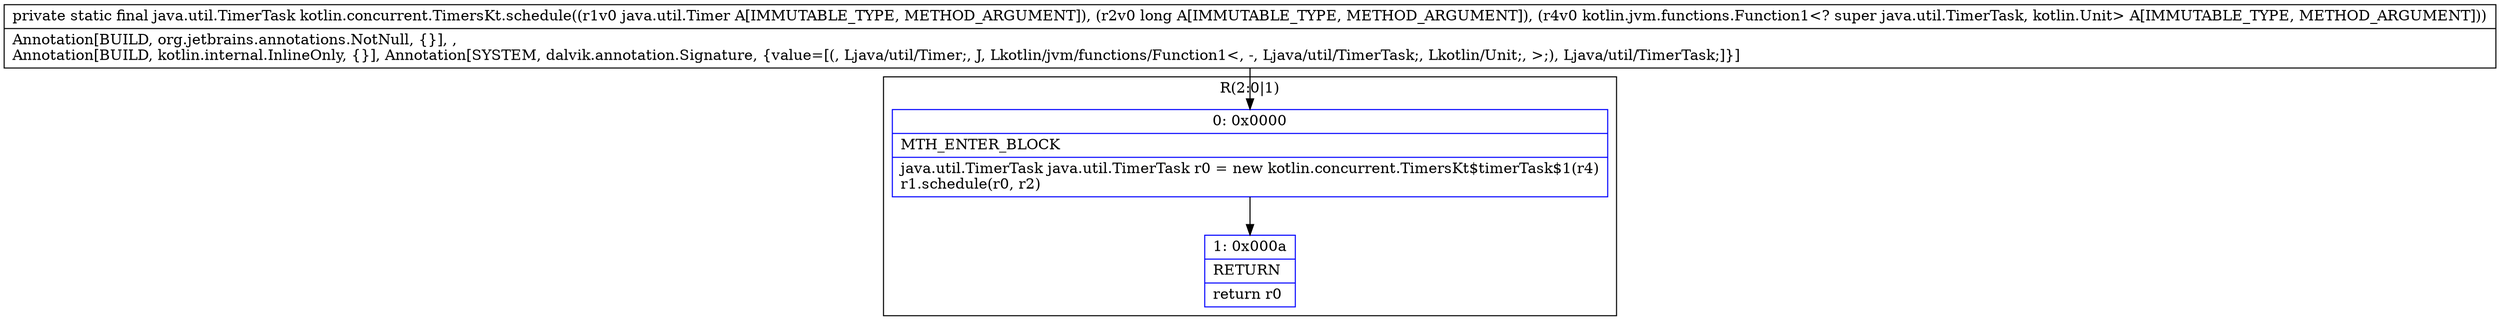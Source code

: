 digraph "CFG forkotlin.concurrent.TimersKt.schedule(Ljava\/util\/Timer;JLkotlin\/jvm\/functions\/Function1;)Ljava\/util\/TimerTask;" {
subgraph cluster_Region_178078921 {
label = "R(2:0|1)";
node [shape=record,color=blue];
Node_0 [shape=record,label="{0\:\ 0x0000|MTH_ENTER_BLOCK\l|java.util.TimerTask java.util.TimerTask r0 = new kotlin.concurrent.TimersKt$timerTask$1(r4)\lr1.schedule(r0, r2)\l}"];
Node_1 [shape=record,label="{1\:\ 0x000a|RETURN\l|return r0\l}"];
}
MethodNode[shape=record,label="{private static final java.util.TimerTask kotlin.concurrent.TimersKt.schedule((r1v0 java.util.Timer A[IMMUTABLE_TYPE, METHOD_ARGUMENT]), (r2v0 long A[IMMUTABLE_TYPE, METHOD_ARGUMENT]), (r4v0 kotlin.jvm.functions.Function1\<? super java.util.TimerTask, kotlin.Unit\> A[IMMUTABLE_TYPE, METHOD_ARGUMENT]))  | Annotation[BUILD, org.jetbrains.annotations.NotNull, \{\}], , \lAnnotation[BUILD, kotlin.internal.InlineOnly, \{\}], Annotation[SYSTEM, dalvik.annotation.Signature, \{value=[(, Ljava\/util\/Timer;, J, Lkotlin\/jvm\/functions\/Function1\<, \-, Ljava\/util\/TimerTask;, Lkotlin\/Unit;, \>;), Ljava\/util\/TimerTask;]\}]\l}"];
MethodNode -> Node_0;
Node_0 -> Node_1;
}

